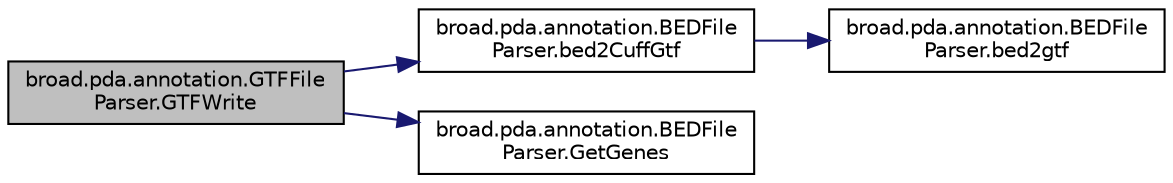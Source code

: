 digraph "broad.pda.annotation.GTFFileParser.GTFWrite"
{
  edge [fontname="Helvetica",fontsize="10",labelfontname="Helvetica",labelfontsize="10"];
  node [fontname="Helvetica",fontsize="10",shape=record];
  rankdir="LR";
  Node1 [label="broad.pda.annotation.GTFFile\lParser.GTFWrite",height=0.2,width=0.4,color="black", fillcolor="grey75", style="filled" fontcolor="black"];
  Node1 -> Node2 [color="midnightblue",fontsize="10",style="solid",fontname="Helvetica"];
  Node2 [label="broad.pda.annotation.BEDFile\lParser.bed2CuffGtf",height=0.2,width=0.4,color="black", fillcolor="white", style="filled",URL="$classbroad_1_1pda_1_1annotation_1_1_b_e_d_file_parser.html#a60c536352a2a1c83f3b9e30451e44819"];
  Node2 -> Node3 [color="midnightblue",fontsize="10",style="solid",fontname="Helvetica"];
  Node3 [label="broad.pda.annotation.BEDFile\lParser.bed2gtf",height=0.2,width=0.4,color="black", fillcolor="white", style="filled",URL="$classbroad_1_1pda_1_1annotation_1_1_b_e_d_file_parser.html#a0c81e32ae66d387a07f04cdcc75c7203"];
  Node1 -> Node4 [color="midnightblue",fontsize="10",style="solid",fontname="Helvetica"];
  Node4 [label="broad.pda.annotation.BEDFile\lParser.GetGenes",height=0.2,width=0.4,color="black", fillcolor="white", style="filled",URL="$classbroad_1_1pda_1_1annotation_1_1_b_e_d_file_parser.html#a80cb8b476bfeebcffc34c37bdd809d1b"];
}
